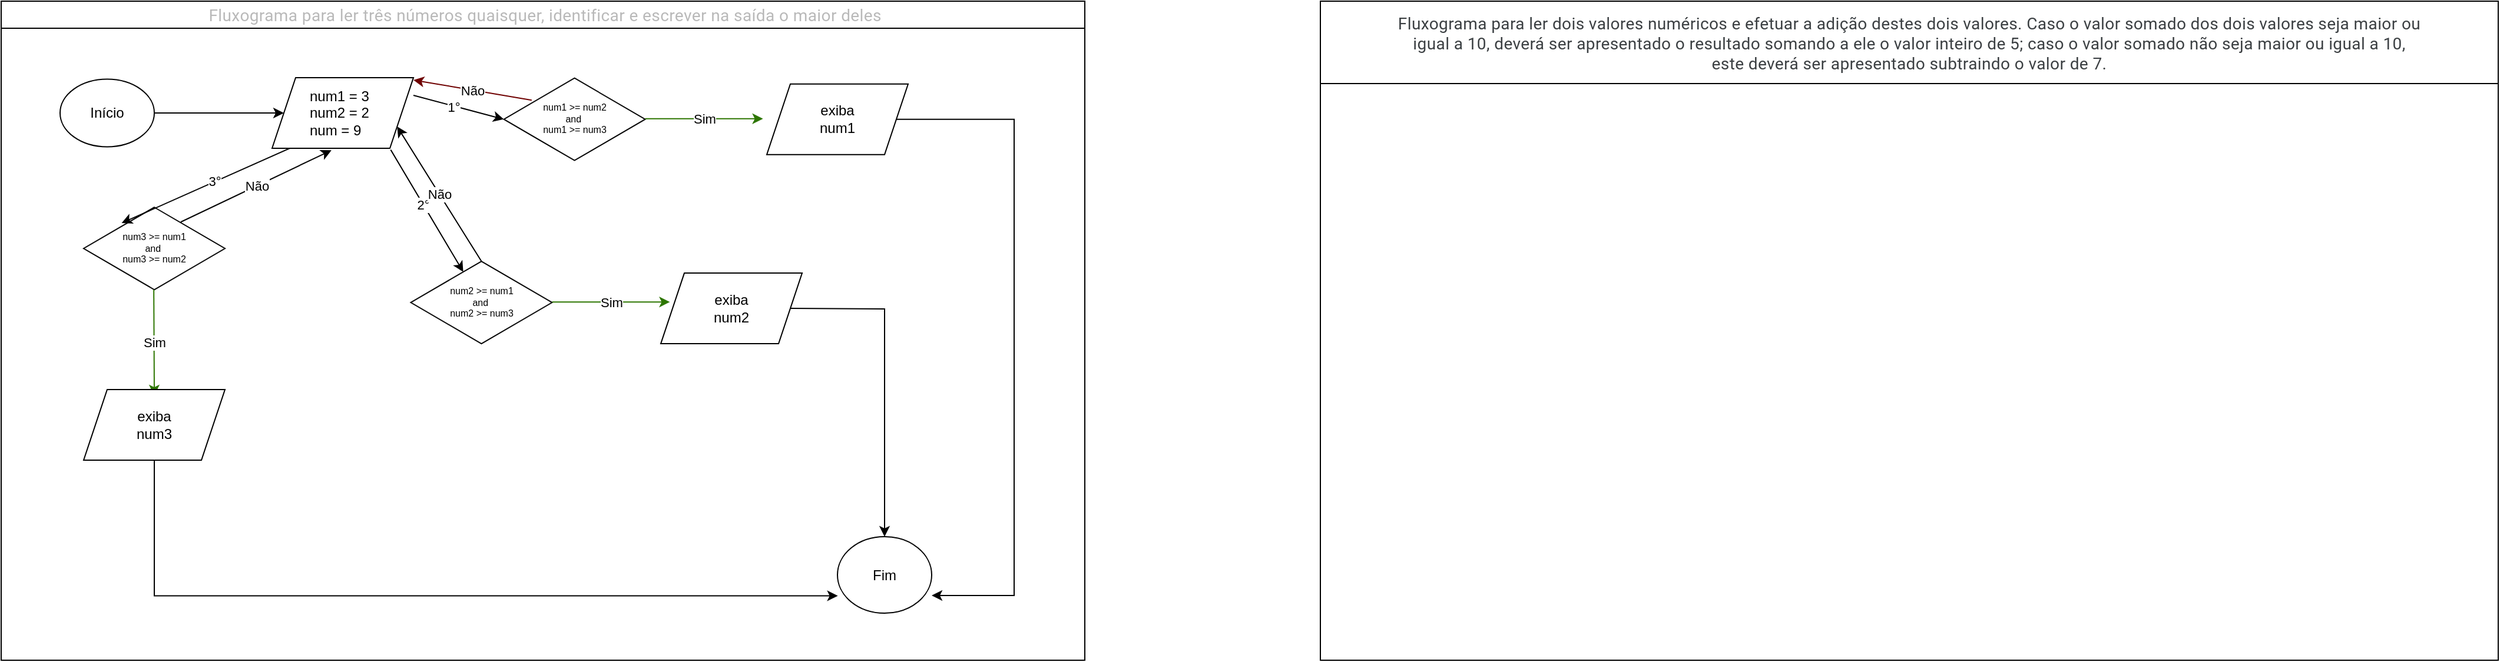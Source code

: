 <mxfile version="26.2.7">
  <diagram name="Page-1" id="74e2e168-ea6b-b213-b513-2b3c1d86103e">
    <mxGraphModel dx="2590" dy="2275" grid="1" gridSize="10" guides="1" tooltips="1" connect="1" arrows="1" fold="1" page="1" pageScale="1" pageWidth="1100" pageHeight="850" background="none" math="0" shadow="0">
      <root>
        <mxCell id="0" />
        <mxCell id="1" parent="0" />
        <mxCell id="UFvfOa0gocDv29ARBhqc-4" value="&lt;span style=&quot;font-family: Roboto, Arial, sans-serif; font-size: 14px; font-weight: 400; letter-spacing: 0.2px; text-align: start;&quot;&gt;&lt;font style=&quot;color: light-dark(rgb(185, 185, 185), rgb(255, 247, 238));&quot;&gt;&amp;nbsp;Fluxograma para ler três números&amp;nbsp;quaisquer, identificar e escrever na saída o maior deles&lt;/font&gt;&lt;/span&gt;" style="swimlane;whiteSpace=wrap;html=1;startSize=23;" vertex="1" parent="1">
          <mxGeometry x="40" y="-800" width="920" height="560" as="geometry" />
        </mxCell>
        <mxCell id="UFvfOa0gocDv29ARBhqc-13" style="edgeStyle=orthogonalEdgeStyle;rounded=0;orthogonalLoop=1;jettySize=auto;html=1;exitX=1;exitY=0.5;exitDx=0;exitDy=0;" edge="1" parent="UFvfOa0gocDv29ARBhqc-4" source="UFvfOa0gocDv29ARBhqc-6" target="UFvfOa0gocDv29ARBhqc-11">
          <mxGeometry relative="1" as="geometry" />
        </mxCell>
        <mxCell id="UFvfOa0gocDv29ARBhqc-6" value="" style="ellipse;whiteSpace=wrap;html=1;" vertex="1" parent="UFvfOa0gocDv29ARBhqc-4">
          <mxGeometry x="50" y="66.25" width="80" height="57.5" as="geometry" />
        </mxCell>
        <mxCell id="UFvfOa0gocDv29ARBhqc-7" value="Início" style="text;html=1;align=center;verticalAlign=middle;whiteSpace=wrap;rounded=0;" vertex="1" parent="UFvfOa0gocDv29ARBhqc-4">
          <mxGeometry x="60" y="80" width="60" height="30" as="geometry" />
        </mxCell>
        <mxCell id="UFvfOa0gocDv29ARBhqc-8" value="" style="ellipse;whiteSpace=wrap;html=1;" vertex="1" parent="UFvfOa0gocDv29ARBhqc-4">
          <mxGeometry x="710" y="455" width="80" height="65" as="geometry" />
        </mxCell>
        <mxCell id="UFvfOa0gocDv29ARBhqc-9" value="Fim" style="text;html=1;align=center;verticalAlign=middle;whiteSpace=wrap;rounded=0;" vertex="1" parent="UFvfOa0gocDv29ARBhqc-4">
          <mxGeometry x="720" y="472.5" width="60" height="30" as="geometry" />
        </mxCell>
        <mxCell id="UFvfOa0gocDv29ARBhqc-11" value="" style="shape=parallelogram;perimeter=parallelogramPerimeter;whiteSpace=wrap;html=1;fixedSize=1;" vertex="1" parent="UFvfOa0gocDv29ARBhqc-4">
          <mxGeometry x="230" y="65" width="120" height="60" as="geometry" />
        </mxCell>
        <mxCell id="UFvfOa0gocDv29ARBhqc-12" value="num1 = 3&lt;div&gt;num2 = 2&lt;/div&gt;&lt;div&gt;&lt;span style=&quot;background-color: transparent; color: light-dark(rgb(0, 0, 0), rgb(255, 255, 255));&quot;&gt;num = 9&lt;/span&gt;&lt;/div&gt;" style="text;html=1;align=left;verticalAlign=middle;whiteSpace=wrap;rounded=0;" vertex="1" parent="UFvfOa0gocDv29ARBhqc-4">
          <mxGeometry x="260" y="75" width="60" height="40" as="geometry" />
        </mxCell>
        <mxCell id="UFvfOa0gocDv29ARBhqc-15" value="" style="rhombus;whiteSpace=wrap;html=1;" vertex="1" parent="UFvfOa0gocDv29ARBhqc-4">
          <mxGeometry x="426.78" y="65.35" width="120" height="70" as="geometry" />
        </mxCell>
        <mxCell id="UFvfOa0gocDv29ARBhqc-16" value="" style="rhombus;whiteSpace=wrap;html=1;" vertex="1" parent="UFvfOa0gocDv29ARBhqc-4">
          <mxGeometry x="347.73" y="221.03" width="120" height="70" as="geometry" />
        </mxCell>
        <mxCell id="UFvfOa0gocDv29ARBhqc-27" value="" style="rhombus;whiteSpace=wrap;html=1;" vertex="1" parent="UFvfOa0gocDv29ARBhqc-4">
          <mxGeometry x="70" y="175.12" width="120" height="70" as="geometry" />
        </mxCell>
        <mxCell id="UFvfOa0gocDv29ARBhqc-28" value="num1 &amp;gt;= num2&lt;div&gt;and&amp;nbsp;&lt;/div&gt;&lt;div&gt;num1 &amp;gt;= num3&lt;/div&gt;" style="text;html=1;align=center;verticalAlign=middle;whiteSpace=wrap;rounded=0;fontSize=8;" vertex="1" parent="UFvfOa0gocDv29ARBhqc-4">
          <mxGeometry x="441.78" y="77.85" width="90" height="45" as="geometry" />
        </mxCell>
        <mxCell id="UFvfOa0gocDv29ARBhqc-29" value="num2 &amp;gt;= num1&lt;div&gt;and&amp;nbsp;&lt;/div&gt;&lt;div&gt;num2 &amp;gt;= num3&lt;/div&gt;" style="text;html=1;align=center;verticalAlign=middle;whiteSpace=wrap;rounded=0;fontSize=8;" vertex="1" parent="UFvfOa0gocDv29ARBhqc-4">
          <mxGeometry x="362.73" y="233.53" width="90" height="45" as="geometry" />
        </mxCell>
        <mxCell id="UFvfOa0gocDv29ARBhqc-30" value="num3 &amp;gt;= num1&lt;div&gt;and&amp;nbsp;&lt;/div&gt;&lt;div&gt;num3 &amp;gt;= num2&lt;/div&gt;" style="text;html=1;align=center;verticalAlign=middle;whiteSpace=wrap;rounded=0;fontSize=8;" vertex="1" parent="UFvfOa0gocDv29ARBhqc-4">
          <mxGeometry x="85" y="187.62" width="90" height="45" as="geometry" />
        </mxCell>
        <mxCell id="UFvfOa0gocDv29ARBhqc-32" value="" style="endArrow=classic;html=1;rounded=0;fillColor=#a20025;strokeColor=light-dark(#6F0000,#FF3333);exitX=0.197;exitY=0.268;exitDx=0;exitDy=0;exitPerimeter=0;" edge="1" parent="UFvfOa0gocDv29ARBhqc-4" source="UFvfOa0gocDv29ARBhqc-15">
          <mxGeometry relative="1" as="geometry">
            <mxPoint x="446.92" y="61.61" as="sourcePoint" />
            <mxPoint x="350" y="67" as="targetPoint" />
            <Array as="points" />
          </mxGeometry>
        </mxCell>
        <mxCell id="UFvfOa0gocDv29ARBhqc-33" value="Não" style="edgeLabel;resizable=0;html=1;;align=center;verticalAlign=middle;" connectable="0" vertex="1" parent="UFvfOa0gocDv29ARBhqc-32">
          <mxGeometry relative="1" as="geometry" />
        </mxCell>
        <mxCell id="UFvfOa0gocDv29ARBhqc-36" value="&lt;div&gt;&lt;br&gt;&lt;/div&gt;" style="edgeLabel;html=1;align=center;verticalAlign=middle;resizable=0;points=[];" vertex="1" connectable="0" parent="UFvfOa0gocDv29ARBhqc-32">
          <mxGeometry x="0.043" y="2" relative="1" as="geometry">
            <mxPoint x="37" y="5" as="offset" />
          </mxGeometry>
        </mxCell>
        <mxCell id="UFvfOa0gocDv29ARBhqc-37" value="" style="endArrow=classic;html=1;rounded=0;entryX=0;entryY=0.5;entryDx=0;entryDy=0;" edge="1" parent="UFvfOa0gocDv29ARBhqc-4" target="UFvfOa0gocDv29ARBhqc-15">
          <mxGeometry relative="1" as="geometry">
            <mxPoint x="350" y="80" as="sourcePoint" />
            <mxPoint x="410" y="79" as="targetPoint" />
          </mxGeometry>
        </mxCell>
        <mxCell id="UFvfOa0gocDv29ARBhqc-39" value="1°" style="edgeLabel;html=1;align=center;verticalAlign=middle;resizable=0;points=[];" vertex="1" connectable="0" parent="UFvfOa0gocDv29ARBhqc-37">
          <mxGeometry x="-0.107" y="-1" relative="1" as="geometry">
            <mxPoint as="offset" />
          </mxGeometry>
        </mxCell>
        <mxCell id="UFvfOa0gocDv29ARBhqc-42" value="" style="endArrow=classic;html=1;rounded=0;exitX=0.839;exitY=1.02;exitDx=0;exitDy=0;exitPerimeter=0;" edge="1" parent="UFvfOa0gocDv29ARBhqc-4" source="UFvfOa0gocDv29ARBhqc-11" target="UFvfOa0gocDv29ARBhqc-16">
          <mxGeometry relative="1" as="geometry">
            <mxPoint x="335" y="115" as="sourcePoint" />
            <mxPoint x="390" y="123" as="targetPoint" />
            <Array as="points" />
          </mxGeometry>
        </mxCell>
        <mxCell id="UFvfOa0gocDv29ARBhqc-43" value="2°" style="edgeLabel;html=1;align=center;verticalAlign=middle;resizable=0;points=[];" vertex="1" connectable="0" parent="UFvfOa0gocDv29ARBhqc-42">
          <mxGeometry x="-0.107" y="-1" relative="1" as="geometry">
            <mxPoint as="offset" />
          </mxGeometry>
        </mxCell>
        <mxCell id="UFvfOa0gocDv29ARBhqc-47" value="" style="endArrow=classic;html=1;rounded=0;entryX=0.269;entryY=0.192;entryDx=0;entryDy=0;entryPerimeter=0;" edge="1" parent="UFvfOa0gocDv29ARBhqc-4" target="UFvfOa0gocDv29ARBhqc-27">
          <mxGeometry relative="1" as="geometry">
            <mxPoint x="245" y="125" as="sourcePoint" />
            <mxPoint x="335" y="199" as="targetPoint" />
            <Array as="points" />
          </mxGeometry>
        </mxCell>
        <mxCell id="UFvfOa0gocDv29ARBhqc-48" value="3°" style="edgeLabel;html=1;align=center;verticalAlign=middle;resizable=0;points=[];" vertex="1" connectable="0" parent="UFvfOa0gocDv29ARBhqc-47">
          <mxGeometry x="-0.107" y="-1" relative="1" as="geometry">
            <mxPoint as="offset" />
          </mxGeometry>
        </mxCell>
        <mxCell id="UFvfOa0gocDv29ARBhqc-50" value="" style="endArrow=classic;html=1;rounded=0;fillColor=#60a917;strokeColor=#2D7600;" edge="1" parent="UFvfOa0gocDv29ARBhqc-4">
          <mxGeometry relative="1" as="geometry">
            <mxPoint x="546.78" y="99.93" as="sourcePoint" />
            <mxPoint x="646.78" y="99.93" as="targetPoint" />
          </mxGeometry>
        </mxCell>
        <mxCell id="UFvfOa0gocDv29ARBhqc-51" value="Sim" style="edgeLabel;resizable=0;html=1;;align=center;verticalAlign=middle;" connectable="0" vertex="1" parent="UFvfOa0gocDv29ARBhqc-50">
          <mxGeometry relative="1" as="geometry" />
        </mxCell>
        <mxCell id="UFvfOa0gocDv29ARBhqc-53" value="" style="endArrow=classic;html=1;rounded=0;entryX=1;entryY=0.75;entryDx=0;entryDy=0;exitX=0.5;exitY=0;exitDx=0;exitDy=0;strokeColor=light-dark(#000000,#FF3333);" edge="1" parent="UFvfOa0gocDv29ARBhqc-4" source="UFvfOa0gocDv29ARBhqc-16" target="UFvfOa0gocDv29ARBhqc-11">
          <mxGeometry relative="1" as="geometry">
            <mxPoint x="480" y="187.5" as="sourcePoint" />
            <mxPoint x="327" y="179.5" as="targetPoint" />
            <Array as="points" />
          </mxGeometry>
        </mxCell>
        <mxCell id="UFvfOa0gocDv29ARBhqc-54" value="Não" style="edgeLabel;resizable=0;html=1;;align=center;verticalAlign=middle;" connectable="0" vertex="1" parent="UFvfOa0gocDv29ARBhqc-53">
          <mxGeometry relative="1" as="geometry" />
        </mxCell>
        <mxCell id="UFvfOa0gocDv29ARBhqc-55" value="&lt;div&gt;&lt;br&gt;&lt;/div&gt;" style="edgeLabel;html=1;align=center;verticalAlign=middle;resizable=0;points=[];" vertex="1" connectable="0" parent="UFvfOa0gocDv29ARBhqc-53">
          <mxGeometry x="0.043" y="2" relative="1" as="geometry">
            <mxPoint as="offset" />
          </mxGeometry>
        </mxCell>
        <mxCell id="UFvfOa0gocDv29ARBhqc-57" value="" style="endArrow=classic;html=1;rounded=0;fillColor=#60a917;strokeColor=#2D7600;" edge="1" parent="UFvfOa0gocDv29ARBhqc-4">
          <mxGeometry relative="1" as="geometry">
            <mxPoint x="467.73" y="255.61" as="sourcePoint" />
            <mxPoint x="567.73" y="255.61" as="targetPoint" />
          </mxGeometry>
        </mxCell>
        <mxCell id="UFvfOa0gocDv29ARBhqc-58" value="Sim" style="edgeLabel;resizable=0;html=1;;align=center;verticalAlign=middle;" connectable="0" vertex="1" parent="UFvfOa0gocDv29ARBhqc-57">
          <mxGeometry relative="1" as="geometry" />
        </mxCell>
        <mxCell id="UFvfOa0gocDv29ARBhqc-59" value="" style="endArrow=classic;html=1;rounded=0;entryX=0.42;entryY=1.028;entryDx=0;entryDy=0;exitX=0.75;exitY=0;exitDx=0;exitDy=0;strokeColor=light-dark(#000000,#FF3333);entryPerimeter=0;" edge="1" parent="UFvfOa0gocDv29ARBhqc-4" source="UFvfOa0gocDv29ARBhqc-30" target="UFvfOa0gocDv29ARBhqc-11">
          <mxGeometry relative="1" as="geometry">
            <mxPoint x="400" y="205" as="sourcePoint" />
            <mxPoint x="290" y="125" as="targetPoint" />
            <Array as="points" />
          </mxGeometry>
        </mxCell>
        <mxCell id="UFvfOa0gocDv29ARBhqc-60" value="Não" style="edgeLabel;resizable=0;html=1;;align=center;verticalAlign=middle;" connectable="0" vertex="1" parent="UFvfOa0gocDv29ARBhqc-59">
          <mxGeometry relative="1" as="geometry" />
        </mxCell>
        <mxCell id="UFvfOa0gocDv29ARBhqc-61" value="&lt;div&gt;&lt;br&gt;&lt;/div&gt;" style="edgeLabel;html=1;align=center;verticalAlign=middle;resizable=0;points=[];" vertex="1" connectable="0" parent="UFvfOa0gocDv29ARBhqc-59">
          <mxGeometry x="0.043" y="2" relative="1" as="geometry">
            <mxPoint as="offset" />
          </mxGeometry>
        </mxCell>
        <mxCell id="UFvfOa0gocDv29ARBhqc-62" value="" style="endArrow=classic;html=1;rounded=0;fillColor=#60a917;strokeColor=#2D7600;entryX=0.5;entryY=0.083;entryDx=0;entryDy=0;entryPerimeter=0;" edge="1" parent="UFvfOa0gocDv29ARBhqc-4" target="UFvfOa0gocDv29ARBhqc-67">
          <mxGeometry relative="1" as="geometry">
            <mxPoint x="129.58" y="245.12" as="sourcePoint" />
            <mxPoint x="130" y="335.12" as="targetPoint" />
          </mxGeometry>
        </mxCell>
        <mxCell id="UFvfOa0gocDv29ARBhqc-63" value="Sim" style="edgeLabel;resizable=0;html=1;;align=center;verticalAlign=middle;" connectable="0" vertex="1" parent="UFvfOa0gocDv29ARBhqc-62">
          <mxGeometry relative="1" as="geometry" />
        </mxCell>
        <mxCell id="UFvfOa0gocDv29ARBhqc-67" value="" style="shape=parallelogram;perimeter=parallelogramPerimeter;whiteSpace=wrap;html=1;fixedSize=1;" vertex="1" parent="UFvfOa0gocDv29ARBhqc-4">
          <mxGeometry x="70" y="330" width="120" height="60" as="geometry" />
        </mxCell>
        <mxCell id="UFvfOa0gocDv29ARBhqc-69" value="exiba num3" style="text;html=1;align=center;verticalAlign=middle;whiteSpace=wrap;rounded=0;" vertex="1" parent="UFvfOa0gocDv29ARBhqc-4">
          <mxGeometry x="100" y="345" width="60" height="30" as="geometry" />
        </mxCell>
        <mxCell id="UFvfOa0gocDv29ARBhqc-70" value="" style="shape=parallelogram;perimeter=parallelogramPerimeter;whiteSpace=wrap;html=1;fixedSize=1;" vertex="1" parent="UFvfOa0gocDv29ARBhqc-4">
          <mxGeometry x="560" y="231.03" width="120" height="60" as="geometry" />
        </mxCell>
        <mxCell id="UFvfOa0gocDv29ARBhqc-76" style="edgeStyle=orthogonalEdgeStyle;rounded=0;orthogonalLoop=1;jettySize=auto;html=1;" edge="1" parent="UFvfOa0gocDv29ARBhqc-4" target="UFvfOa0gocDv29ARBhqc-8">
          <mxGeometry relative="1" as="geometry">
            <mxPoint x="670" y="261" as="sourcePoint" />
          </mxGeometry>
        </mxCell>
        <mxCell id="UFvfOa0gocDv29ARBhqc-71" value="exiba num2" style="text;html=1;align=center;verticalAlign=middle;whiteSpace=wrap;rounded=0;" vertex="1" parent="UFvfOa0gocDv29ARBhqc-4">
          <mxGeometry x="590" y="246.03" width="60" height="30" as="geometry" />
        </mxCell>
        <mxCell id="UFvfOa0gocDv29ARBhqc-73" value="" style="shape=parallelogram;perimeter=parallelogramPerimeter;whiteSpace=wrap;html=1;fixedSize=1;" vertex="1" parent="UFvfOa0gocDv29ARBhqc-4">
          <mxGeometry x="650" y="70.35" width="120" height="60" as="geometry" />
        </mxCell>
        <mxCell id="UFvfOa0gocDv29ARBhqc-74" value="exiba num1" style="text;html=1;align=center;verticalAlign=middle;whiteSpace=wrap;rounded=0;" vertex="1" parent="UFvfOa0gocDv29ARBhqc-4">
          <mxGeometry x="680" y="85.0" width="60" height="30" as="geometry" />
        </mxCell>
        <mxCell id="UFvfOa0gocDv29ARBhqc-75" style="edgeStyle=orthogonalEdgeStyle;rounded=0;orthogonalLoop=1;jettySize=auto;html=1;exitX=0.5;exitY=1;exitDx=0;exitDy=0;entryX=0.004;entryY=0.773;entryDx=0;entryDy=0;entryPerimeter=0;" edge="1" parent="UFvfOa0gocDv29ARBhqc-4" source="UFvfOa0gocDv29ARBhqc-67" target="UFvfOa0gocDv29ARBhqc-8">
          <mxGeometry relative="1" as="geometry" />
        </mxCell>
        <mxCell id="UFvfOa0gocDv29ARBhqc-77" style="edgeStyle=orthogonalEdgeStyle;rounded=0;orthogonalLoop=1;jettySize=auto;html=1;exitX=1;exitY=0.5;exitDx=0;exitDy=0;entryX=1;entryY=0.769;entryDx=0;entryDy=0;entryPerimeter=0;" edge="1" parent="UFvfOa0gocDv29ARBhqc-4" source="UFvfOa0gocDv29ARBhqc-73" target="UFvfOa0gocDv29ARBhqc-8">
          <mxGeometry relative="1" as="geometry">
            <Array as="points">
              <mxPoint x="860" y="100" />
              <mxPoint x="860" y="505" />
            </Array>
          </mxGeometry>
        </mxCell>
        <mxCell id="UFvfOa0gocDv29ARBhqc-81" value="" style="swimlane;whiteSpace=wrap;html=1;startSize=70;" vertex="1" parent="1">
          <mxGeometry x="1160" y="-800" width="1000" height="560" as="geometry" />
        </mxCell>
        <mxCell id="UFvfOa0gocDv29ARBhqc-82" value="&lt;span style=&quot;color: rgb(60, 64, 67); font-family: Roboto, Arial, sans-serif; font-size: 14px; letter-spacing: 0.2px; text-align: start;&quot;&gt;Fluxograma para ler dois valores numéricos&amp;nbsp;e efetuar a adição destes dois valores. Caso o valor somado dos dois valores&amp;nbsp;seja maior ou igual a 10, deverá ser apresentado o resultado somando a ele o&amp;nbsp;valor inteiro de 5; caso o valor somado não seja maior ou igual a 10, este&amp;nbsp;deverá ser apresentado subtraindo o valor de 7.&lt;/span&gt;" style="text;html=1;align=center;verticalAlign=middle;whiteSpace=wrap;rounded=0;" vertex="1" parent="UFvfOa0gocDv29ARBhqc-81">
          <mxGeometry x="50" y="6.25" width="900" height="60" as="geometry" />
        </mxCell>
      </root>
    </mxGraphModel>
  </diagram>
</mxfile>
